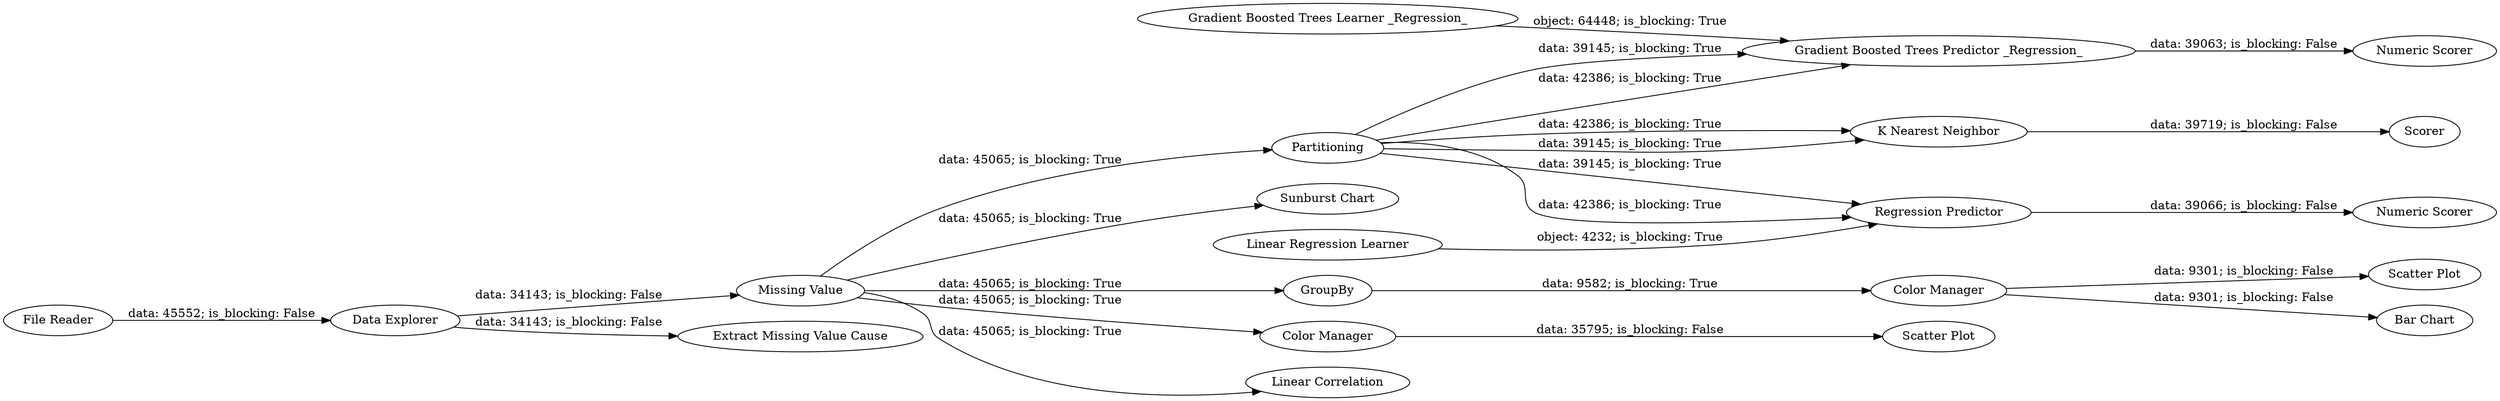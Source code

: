 digraph {
	"8096058726278232194_8" [label="Bar Chart"]
	"-6686376313648294678_19" [label="Regression Predictor"]
	"8096058726278232194_12" [label="Scatter Plot"]
	"8096058726278232194_4" [label="Missing Value"]
	"-6686376313648294678_18" [label="Linear Regression Learner"]
	"8096058726278232194_3" [label="Data Explorer"]
	"8096058726278232194_16" [label="K Nearest Neighbor"]
	"8096058726278232194_7" [label="Sunburst Chart"]
	"8096058726278232194_14" [label="Scatter Plot"]
	"-5034976503828332835_21" [label="Gradient Boosted Trees Learner _Regression_"]
	"8096058726278232194_15" [label=Partitioning]
	"8096058726278232194_9" [label=GroupBy]
	"8096058726278232194_5" [label="Extract Missing Value Cause"]
	"8096058726278232194_13" [label="Color Manager"]
	"8096058726278232194_1" [label="File Reader"]
	"8096058726278232194_10" [label="Color Manager"]
	"-5034976503828332835_22" [label="Gradient Boosted Trees Predictor _Regression_"]
	"8096058726278232194_23" [label="Numeric Scorer"]
	"8096058726278232194_17" [label=Scorer]
	"8096058726278232194_20" [label="Numeric Scorer"]
	"8096058726278232194_6" [label="Linear Correlation"]
	"8096058726278232194_13" -> "8096058726278232194_8" [label="data: 9301; is_blocking: False"]
	"8096058726278232194_10" -> "8096058726278232194_12" [label="data: 35795; is_blocking: False"]
	"8096058726278232194_16" -> "8096058726278232194_17" [label="data: 39719; is_blocking: False"]
	"8096058726278232194_4" -> "8096058726278232194_7" [label="data: 45065; is_blocking: True"]
	"8096058726278232194_4" -> "8096058726278232194_6" [label="data: 45065; is_blocking: True"]
	"8096058726278232194_4" -> "8096058726278232194_10" [label="data: 45065; is_blocking: True"]
	"8096058726278232194_15" -> "8096058726278232194_16" [label="data: 42386; is_blocking: True"]
	"8096058726278232194_13" -> "8096058726278232194_14" [label="data: 9301; is_blocking: False"]
	"8096058726278232194_9" -> "8096058726278232194_13" [label="data: 9582; is_blocking: True"]
	"8096058726278232194_15" -> "-6686376313648294678_19" [label="data: 42386; is_blocking: True"]
	"-6686376313648294678_19" -> "8096058726278232194_20" [label="data: 39066; is_blocking: False"]
	"8096058726278232194_3" -> "8096058726278232194_4" [label="data: 34143; is_blocking: False"]
	"8096058726278232194_15" -> "8096058726278232194_16" [label="data: 39145; is_blocking: True"]
	"-5034976503828332835_22" -> "8096058726278232194_23" [label="data: 39063; is_blocking: False"]
	"8096058726278232194_1" -> "8096058726278232194_3" [label="data: 45552; is_blocking: False"]
	"8096058726278232194_4" -> "8096058726278232194_15" [label="data: 45065; is_blocking: True"]
	"8096058726278232194_15" -> "-5034976503828332835_22" [label="data: 42386; is_blocking: True"]
	"8096058726278232194_15" -> "-6686376313648294678_19" [label="data: 39145; is_blocking: True"]
	"8096058726278232194_4" -> "8096058726278232194_9" [label="data: 45065; is_blocking: True"]
	"8096058726278232194_3" -> "8096058726278232194_5" [label="data: 34143; is_blocking: False"]
	"-6686376313648294678_18" -> "-6686376313648294678_19" [label="object: 4232; is_blocking: True"]
	"-5034976503828332835_21" -> "-5034976503828332835_22" [label="object: 64448; is_blocking: True"]
	"8096058726278232194_15" -> "-5034976503828332835_22" [label="data: 39145; is_blocking: True"]
	rankdir=LR
}
